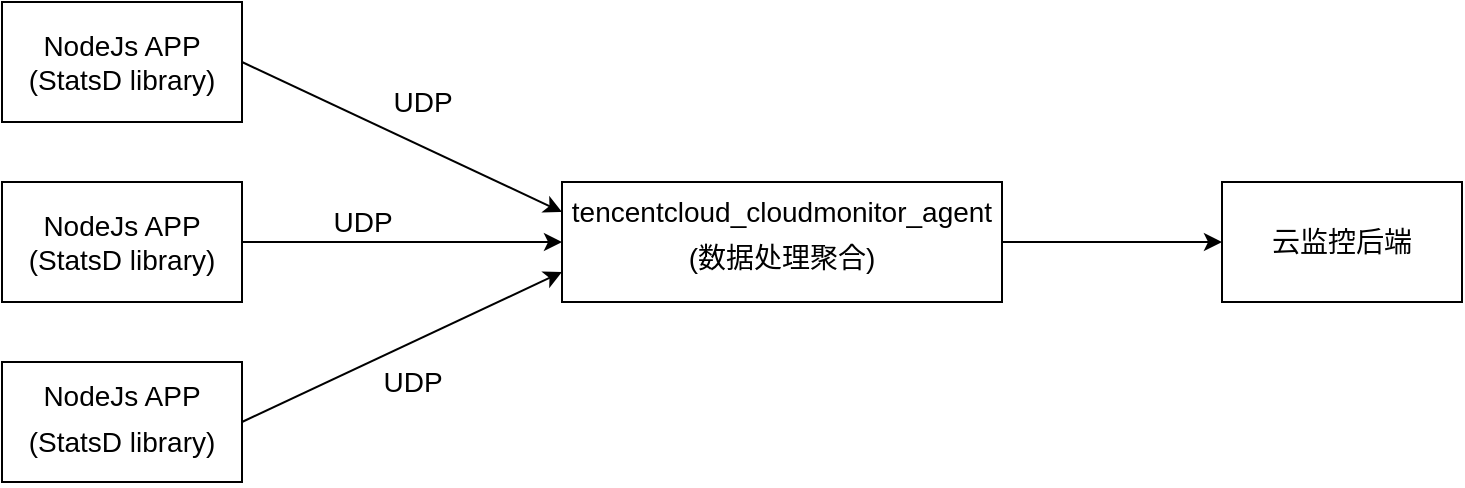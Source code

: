 <mxfile version="14.5.8" type="github"><diagram id="yx5LwAkVz8TMatkEvAvN" name="Page-1"><mxGraphModel dx="1426" dy="793" grid="0" gridSize="10" guides="1" tooltips="1" connect="1" arrows="1" fold="1" page="1" pageScale="1" pageWidth="827" pageHeight="1169" math="0" shadow="0"><root><mxCell id="0"/><mxCell id="1" parent="0"/><mxCell id="bUhM_WzfEKyHFAljTuAX-1" value="&lt;p&gt;&lt;font style=&quot;font-size: 14px&quot; face=&quot;Helvetica&quot;&gt;NodeJs APP&lt;br&gt;&lt;/font&gt;(StatsD library)&lt;/p&gt;" style="rounded=0;whiteSpace=wrap;html=1;fontSize=14;" vertex="1" parent="1"><mxGeometry x="40" y="350" width="120" height="60" as="geometry"/></mxCell><mxCell id="bUhM_WzfEKyHFAljTuAX-2" value="&lt;p style=&quot;margin: 0px 4px ; line-height: 1px&quot;&gt;&lt;p&gt;&lt;font style=&quot;font-size: 14px&quot;&gt;&lt;span&gt;NodeJs APP&lt;br&gt;&lt;/span&gt;&lt;/font&gt;&lt;span&gt;(&lt;/span&gt;&lt;font&gt;StatsD&lt;/font&gt;&lt;span&gt; library)&lt;/span&gt;&lt;/p&gt;&lt;/p&gt;&lt;p&gt;&lt;/p&gt;" style="rounded=0;whiteSpace=wrap;html=1;fontSize=14;" vertex="1" parent="1"><mxGeometry x="40" y="440" width="120" height="60" as="geometry"/></mxCell><mxCell id="bUhM_WzfEKyHFAljTuAX-3" value="&lt;p style=&quot;margin: 0px 4px ; line-height: 1px&quot;&gt;&lt;br&gt;&lt;/p&gt;&lt;p style=&quot;margin: 0px 4px ; line-height: 1px&quot;&gt;&lt;br&gt;&lt;/p&gt;&lt;p style=&quot;margin: 0px 4px ; line-height: 1px&quot;&gt;&lt;br&gt;&lt;/p&gt;&lt;p style=&quot;margin: 0px 4px ; line-height: 1px&quot;&gt;&lt;br&gt;&lt;/p&gt;&lt;p style=&quot;margin: 0px 4px ; line-height: 1px&quot;&gt;&lt;br&gt;&lt;/p&gt;&lt;p style=&quot;margin: 0px 4px ; line-height: 1px&quot;&gt;&lt;br&gt;&lt;/p&gt;&lt;p style=&quot;margin: 0px 4px ; line-height: 1px&quot;&gt;&lt;br&gt;&lt;/p&gt;&lt;p style=&quot;margin: 0px 4px ; line-height: 1px&quot;&gt;&lt;br&gt;&lt;/p&gt;&lt;p style=&quot;margin: 0px 4px ; line-height: 1px&quot;&gt;&lt;br&gt;&lt;/p&gt;&lt;p style=&quot;margin: 0px 4px ; line-height: 1px&quot;&gt;&lt;br&gt;&lt;/p&gt;&lt;p style=&quot;margin: 0px 4px ; line-height: 1px&quot;&gt;&lt;br&gt;&lt;/p&gt;&lt;p style=&quot;margin: 0px 4px ; line-height: 1px&quot;&gt;&lt;br&gt;&lt;/p&gt;&lt;p style=&quot;margin: 0px 4px ; line-height: 1px&quot;&gt;&lt;br&gt;&lt;/p&gt;&lt;p style=&quot;margin: 0px 4px ; line-height: 1px&quot;&gt;&lt;br&gt;&lt;/p&gt;&lt;p style=&quot;margin: 0px 4px ; line-height: 1px&quot;&gt;&lt;br&gt;&lt;/p&gt;&lt;p style=&quot;margin: 0px 4px ; line-height: 1px&quot;&gt;&lt;br&gt;&lt;/p&gt;&lt;p style=&quot;margin: 0px 4px ; line-height: 1px&quot;&gt;&lt;br&gt;&lt;/p&gt;&lt;p style=&quot;margin: 0px 4px ; line-height: 1px&quot;&gt;&lt;br&gt;&lt;/p&gt;&lt;p style=&quot;margin: 0px 4px ; line-height: 1px&quot;&gt;NodeJs APP&lt;br&gt;&lt;p&gt;&lt;span&gt;(StatsD library)&lt;/span&gt;&lt;/p&gt;&lt;/p&gt;&lt;p&gt;&lt;/p&gt;&lt;p&gt;&lt;/p&gt;" style="rounded=0;whiteSpace=wrap;html=1;fontSize=14;" vertex="1" parent="1"><mxGeometry x="40" y="530" width="120" height="60" as="geometry"/></mxCell><mxCell id="bUhM_WzfEKyHFAljTuAX-4" value="&lt;p align=&quot;center&quot; style=&quot;margin: 0px 4px ; line-height: 1px&quot;&gt;&lt;span&gt;&lt;br&gt;&lt;/span&gt;&lt;/p&gt;&lt;p align=&quot;center&quot; style=&quot;margin: 0px 4px ; line-height: 1px&quot;&gt;&lt;span&gt;&lt;br&gt;&lt;/span&gt;&lt;/p&gt;&lt;p align=&quot;center&quot; style=&quot;margin: 0px 4px ; line-height: 1px&quot;&gt;&lt;span&gt;&lt;br&gt;&lt;/span&gt;&lt;/p&gt;&lt;p align=&quot;center&quot; style=&quot;margin: 0px 4px ; line-height: 1px&quot;&gt;&lt;span&gt;&lt;br&gt;&lt;/span&gt;&lt;/p&gt;&lt;p align=&quot;center&quot; style=&quot;margin: 0px 4px ; line-height: 1px&quot;&gt;&lt;span&gt;&lt;br&gt;&lt;/span&gt;&lt;/p&gt;&lt;p align=&quot;center&quot; style=&quot;margin: 0px 4px ; line-height: 1px&quot;&gt;&lt;span&gt;&lt;br&gt;&lt;/span&gt;&lt;/p&gt;&lt;p align=&quot;center&quot; style=&quot;margin: 0px 4px ; line-height: 1px&quot;&gt;&lt;span&gt;&lt;br&gt;&lt;/span&gt;&lt;/p&gt;&lt;p align=&quot;center&quot; style=&quot;margin: 0px 4px ; line-height: 1px&quot;&gt;&lt;span&gt;&lt;br&gt;&lt;/span&gt;&lt;/p&gt;&lt;p align=&quot;center&quot; style=&quot;margin: 0px 4px ; line-height: 1px&quot;&gt;&lt;span&gt;&lt;br&gt;&lt;/span&gt;&lt;/p&gt;&lt;p align=&quot;center&quot; style=&quot;margin: 0px 4px ; line-height: 1px&quot;&gt;&lt;span&gt;&lt;br&gt;&lt;/span&gt;&lt;/p&gt;&lt;p align=&quot;center&quot; style=&quot;margin: 0px 4px ; line-height: 1px&quot;&gt;&lt;span&gt;&lt;br&gt;&lt;/span&gt;&lt;/p&gt;&lt;p align=&quot;center&quot; style=&quot;margin: 0px 4px ; line-height: 1px&quot;&gt;&lt;span&gt;&lt;br&gt;&lt;/span&gt;&lt;/p&gt;&lt;p align=&quot;center&quot; style=&quot;margin: 0px 4px ; line-height: 1px&quot;&gt;&lt;span&gt;&lt;br&gt;&lt;/span&gt;&lt;/p&gt;&lt;p align=&quot;center&quot; style=&quot;margin: 0px 4px ; line-height: 1px&quot;&gt;&lt;span&gt;&lt;br&gt;&lt;/span&gt;&lt;/p&gt;&lt;p align=&quot;center&quot; style=&quot;margin: 0px 4px ; line-height: 1px&quot;&gt;&lt;span&gt;tencentcloud_cloudmonitor_agent&lt;br&gt;&lt;/span&gt;&lt;/p&gt;&lt;p&gt;&lt;span&gt;(数据处理聚合)&lt;/span&gt;&lt;/p&gt;&lt;p&gt;&lt;/p&gt;" style="rounded=0;whiteSpace=wrap;html=1;fontSize=14;" vertex="1" parent="1"><mxGeometry x="320" y="440" width="220" height="60" as="geometry"/></mxCell><mxCell id="bUhM_WzfEKyHFAljTuAX-5" value="云监控后端" style="rounded=0;whiteSpace=wrap;html=1;fontSize=14;" vertex="1" parent="1"><mxGeometry x="650" y="440" width="120" height="60" as="geometry"/></mxCell><mxCell id="bUhM_WzfEKyHFAljTuAX-7" value="" style="endArrow=classic;html=1;fontSize=14;entryX=0;entryY=0.25;entryDx=0;entryDy=0;exitX=1;exitY=0.5;exitDx=0;exitDy=0;" edge="1" parent="1" source="bUhM_WzfEKyHFAljTuAX-1" target="bUhM_WzfEKyHFAljTuAX-4"><mxGeometry width="50" height="50" relative="1" as="geometry"><mxPoint x="160" y="430" as="sourcePoint"/><mxPoint x="230.711" y="380" as="targetPoint"/></mxGeometry></mxCell><mxCell id="bUhM_WzfEKyHFAljTuAX-8" value="" style="endArrow=classic;html=1;fontSize=14;entryX=0;entryY=0.5;entryDx=0;entryDy=0;" edge="1" parent="1" source="bUhM_WzfEKyHFAljTuAX-2" target="bUhM_WzfEKyHFAljTuAX-4"><mxGeometry width="50" height="50" relative="1" as="geometry"><mxPoint x="160" y="520" as="sourcePoint"/><mxPoint x="230.711" y="470" as="targetPoint"/></mxGeometry></mxCell><mxCell id="bUhM_WzfEKyHFAljTuAX-9" value="" style="endArrow=classic;html=1;fontSize=14;entryX=0;entryY=0.75;entryDx=0;entryDy=0;exitX=1;exitY=0.5;exitDx=0;exitDy=0;" edge="1" parent="1" source="bUhM_WzfEKyHFAljTuAX-3" target="bUhM_WzfEKyHFAljTuAX-4"><mxGeometry width="50" height="50" relative="1" as="geometry"><mxPoint x="160" y="610" as="sourcePoint"/><mxPoint x="230.711" y="560" as="targetPoint"/></mxGeometry></mxCell><mxCell id="bUhM_WzfEKyHFAljTuAX-10" value="" style="endArrow=classic;html=1;fontSize=14;" edge="1" parent="1" source="bUhM_WzfEKyHFAljTuAX-4"><mxGeometry width="50" height="50" relative="1" as="geometry"><mxPoint x="500" y="520" as="sourcePoint"/><mxPoint x="650" y="470" as="targetPoint"/></mxGeometry></mxCell><mxCell id="bUhM_WzfEKyHFAljTuAX-11" value="UDP" style="text;html=1;align=center;verticalAlign=middle;resizable=0;points=[];autosize=1;strokeColor=none;fontSize=14;" vertex="1" parent="1"><mxGeometry x="225" y="390" width="50" height="20" as="geometry"/></mxCell><mxCell id="bUhM_WzfEKyHFAljTuAX-12" value="UDP" style="text;html=1;align=center;verticalAlign=middle;resizable=0;points=[];autosize=1;strokeColor=none;fontSize=14;" vertex="1" parent="1"><mxGeometry x="195" y="450" width="50" height="20" as="geometry"/></mxCell><mxCell id="bUhM_WzfEKyHFAljTuAX-13" value="UDP" style="text;html=1;align=center;verticalAlign=middle;resizable=0;points=[];autosize=1;strokeColor=none;fontSize=14;" vertex="1" parent="1"><mxGeometry x="220" y="530" width="50" height="20" as="geometry"/></mxCell></root></mxGraphModel></diagram></mxfile>